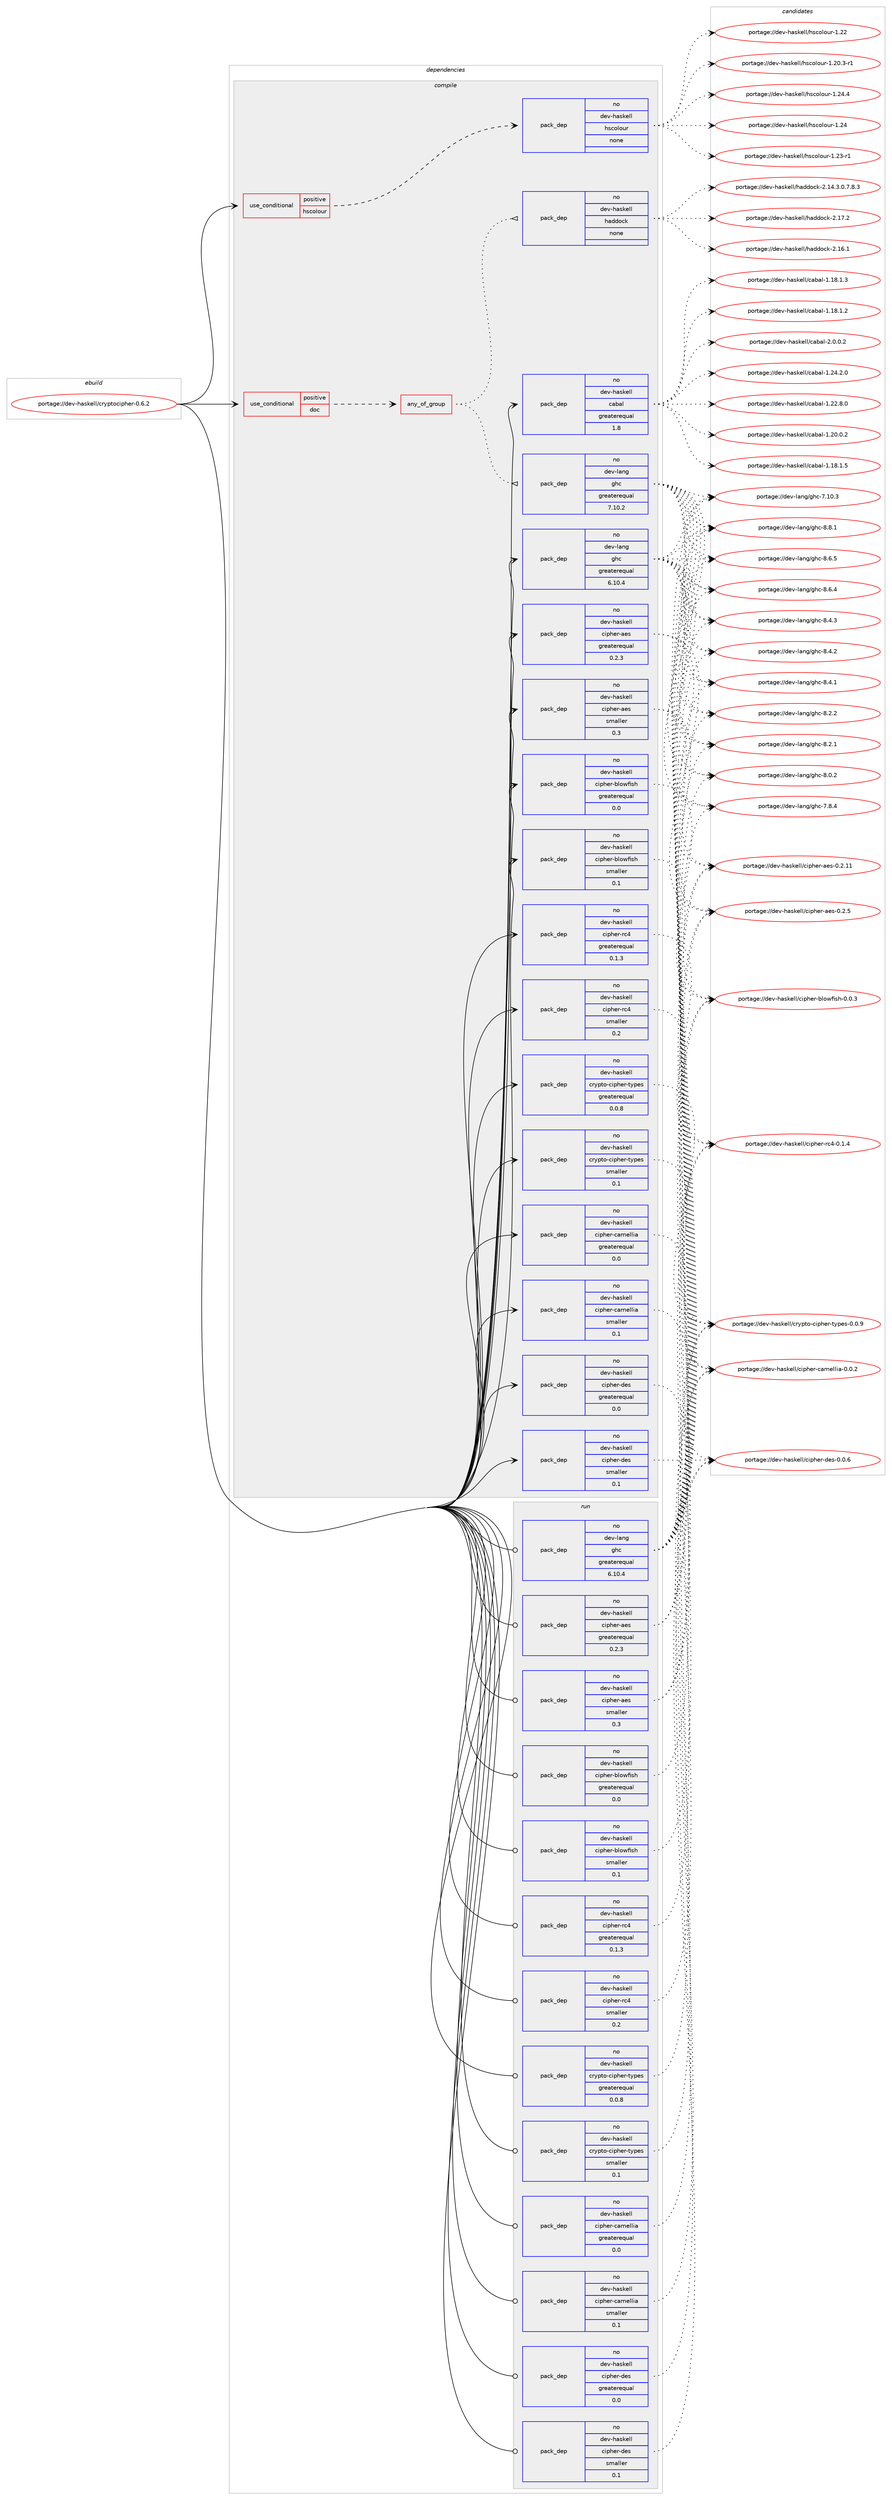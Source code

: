 digraph prolog {

# *************
# Graph options
# *************

newrank=true;
concentrate=true;
compound=true;
graph [rankdir=LR,fontname=Helvetica,fontsize=10,ranksep=1.5];#, ranksep=2.5, nodesep=0.2];
edge  [arrowhead=vee];
node  [fontname=Helvetica,fontsize=10];

# **********
# The ebuild
# **********

subgraph cluster_leftcol {
color=gray;
label=<<i>ebuild</i>>;
id [label="portage://dev-haskell/cryptocipher-0.6.2", color=red, width=4, href="../dev-haskell/cryptocipher-0.6.2.svg"];
}

# ****************
# The dependencies
# ****************

subgraph cluster_midcol {
color=gray;
label=<<i>dependencies</i>>;
subgraph cluster_compile {
fillcolor="#eeeeee";
style=filled;
label=<<i>compile</i>>;
subgraph cond134357 {
dependency565859 [label=<<TABLE BORDER="0" CELLBORDER="1" CELLSPACING="0" CELLPADDING="4"><TR><TD ROWSPAN="3" CELLPADDING="10">use_conditional</TD></TR><TR><TD>positive</TD></TR><TR><TD>doc</TD></TR></TABLE>>, shape=none, color=red];
subgraph any6602 {
dependency565860 [label=<<TABLE BORDER="0" CELLBORDER="1" CELLSPACING="0" CELLPADDING="4"><TR><TD CELLPADDING="10">any_of_group</TD></TR></TABLE>>, shape=none, color=red];subgraph pack424663 {
dependency565861 [label=<<TABLE BORDER="0" CELLBORDER="1" CELLSPACING="0" CELLPADDING="4" WIDTH="220"><TR><TD ROWSPAN="6" CELLPADDING="30">pack_dep</TD></TR><TR><TD WIDTH="110">no</TD></TR><TR><TD>dev-haskell</TD></TR><TR><TD>haddock</TD></TR><TR><TD>none</TD></TR><TR><TD></TD></TR></TABLE>>, shape=none, color=blue];
}
dependency565860:e -> dependency565861:w [weight=20,style="dotted",arrowhead="oinv"];
subgraph pack424664 {
dependency565862 [label=<<TABLE BORDER="0" CELLBORDER="1" CELLSPACING="0" CELLPADDING="4" WIDTH="220"><TR><TD ROWSPAN="6" CELLPADDING="30">pack_dep</TD></TR><TR><TD WIDTH="110">no</TD></TR><TR><TD>dev-lang</TD></TR><TR><TD>ghc</TD></TR><TR><TD>greaterequal</TD></TR><TR><TD>7.10.2</TD></TR></TABLE>>, shape=none, color=blue];
}
dependency565860:e -> dependency565862:w [weight=20,style="dotted",arrowhead="oinv"];
}
dependency565859:e -> dependency565860:w [weight=20,style="dashed",arrowhead="vee"];
}
id:e -> dependency565859:w [weight=20,style="solid",arrowhead="vee"];
subgraph cond134358 {
dependency565863 [label=<<TABLE BORDER="0" CELLBORDER="1" CELLSPACING="0" CELLPADDING="4"><TR><TD ROWSPAN="3" CELLPADDING="10">use_conditional</TD></TR><TR><TD>positive</TD></TR><TR><TD>hscolour</TD></TR></TABLE>>, shape=none, color=red];
subgraph pack424665 {
dependency565864 [label=<<TABLE BORDER="0" CELLBORDER="1" CELLSPACING="0" CELLPADDING="4" WIDTH="220"><TR><TD ROWSPAN="6" CELLPADDING="30">pack_dep</TD></TR><TR><TD WIDTH="110">no</TD></TR><TR><TD>dev-haskell</TD></TR><TR><TD>hscolour</TD></TR><TR><TD>none</TD></TR><TR><TD></TD></TR></TABLE>>, shape=none, color=blue];
}
dependency565863:e -> dependency565864:w [weight=20,style="dashed",arrowhead="vee"];
}
id:e -> dependency565863:w [weight=20,style="solid",arrowhead="vee"];
subgraph pack424666 {
dependency565865 [label=<<TABLE BORDER="0" CELLBORDER="1" CELLSPACING="0" CELLPADDING="4" WIDTH="220"><TR><TD ROWSPAN="6" CELLPADDING="30">pack_dep</TD></TR><TR><TD WIDTH="110">no</TD></TR><TR><TD>dev-haskell</TD></TR><TR><TD>cabal</TD></TR><TR><TD>greaterequal</TD></TR><TR><TD>1.8</TD></TR></TABLE>>, shape=none, color=blue];
}
id:e -> dependency565865:w [weight=20,style="solid",arrowhead="vee"];
subgraph pack424667 {
dependency565866 [label=<<TABLE BORDER="0" CELLBORDER="1" CELLSPACING="0" CELLPADDING="4" WIDTH="220"><TR><TD ROWSPAN="6" CELLPADDING="30">pack_dep</TD></TR><TR><TD WIDTH="110">no</TD></TR><TR><TD>dev-haskell</TD></TR><TR><TD>cipher-aes</TD></TR><TR><TD>greaterequal</TD></TR><TR><TD>0.2.3</TD></TR></TABLE>>, shape=none, color=blue];
}
id:e -> dependency565866:w [weight=20,style="solid",arrowhead="vee"];
subgraph pack424668 {
dependency565867 [label=<<TABLE BORDER="0" CELLBORDER="1" CELLSPACING="0" CELLPADDING="4" WIDTH="220"><TR><TD ROWSPAN="6" CELLPADDING="30">pack_dep</TD></TR><TR><TD WIDTH="110">no</TD></TR><TR><TD>dev-haskell</TD></TR><TR><TD>cipher-aes</TD></TR><TR><TD>smaller</TD></TR><TR><TD>0.3</TD></TR></TABLE>>, shape=none, color=blue];
}
id:e -> dependency565867:w [weight=20,style="solid",arrowhead="vee"];
subgraph pack424669 {
dependency565868 [label=<<TABLE BORDER="0" CELLBORDER="1" CELLSPACING="0" CELLPADDING="4" WIDTH="220"><TR><TD ROWSPAN="6" CELLPADDING="30">pack_dep</TD></TR><TR><TD WIDTH="110">no</TD></TR><TR><TD>dev-haskell</TD></TR><TR><TD>cipher-blowfish</TD></TR><TR><TD>greaterequal</TD></TR><TR><TD>0.0</TD></TR></TABLE>>, shape=none, color=blue];
}
id:e -> dependency565868:w [weight=20,style="solid",arrowhead="vee"];
subgraph pack424670 {
dependency565869 [label=<<TABLE BORDER="0" CELLBORDER="1" CELLSPACING="0" CELLPADDING="4" WIDTH="220"><TR><TD ROWSPAN="6" CELLPADDING="30">pack_dep</TD></TR><TR><TD WIDTH="110">no</TD></TR><TR><TD>dev-haskell</TD></TR><TR><TD>cipher-blowfish</TD></TR><TR><TD>smaller</TD></TR><TR><TD>0.1</TD></TR></TABLE>>, shape=none, color=blue];
}
id:e -> dependency565869:w [weight=20,style="solid",arrowhead="vee"];
subgraph pack424671 {
dependency565870 [label=<<TABLE BORDER="0" CELLBORDER="1" CELLSPACING="0" CELLPADDING="4" WIDTH="220"><TR><TD ROWSPAN="6" CELLPADDING="30">pack_dep</TD></TR><TR><TD WIDTH="110">no</TD></TR><TR><TD>dev-haskell</TD></TR><TR><TD>cipher-camellia</TD></TR><TR><TD>greaterequal</TD></TR><TR><TD>0.0</TD></TR></TABLE>>, shape=none, color=blue];
}
id:e -> dependency565870:w [weight=20,style="solid",arrowhead="vee"];
subgraph pack424672 {
dependency565871 [label=<<TABLE BORDER="0" CELLBORDER="1" CELLSPACING="0" CELLPADDING="4" WIDTH="220"><TR><TD ROWSPAN="6" CELLPADDING="30">pack_dep</TD></TR><TR><TD WIDTH="110">no</TD></TR><TR><TD>dev-haskell</TD></TR><TR><TD>cipher-camellia</TD></TR><TR><TD>smaller</TD></TR><TR><TD>0.1</TD></TR></TABLE>>, shape=none, color=blue];
}
id:e -> dependency565871:w [weight=20,style="solid",arrowhead="vee"];
subgraph pack424673 {
dependency565872 [label=<<TABLE BORDER="0" CELLBORDER="1" CELLSPACING="0" CELLPADDING="4" WIDTH="220"><TR><TD ROWSPAN="6" CELLPADDING="30">pack_dep</TD></TR><TR><TD WIDTH="110">no</TD></TR><TR><TD>dev-haskell</TD></TR><TR><TD>cipher-des</TD></TR><TR><TD>greaterequal</TD></TR><TR><TD>0.0</TD></TR></TABLE>>, shape=none, color=blue];
}
id:e -> dependency565872:w [weight=20,style="solid",arrowhead="vee"];
subgraph pack424674 {
dependency565873 [label=<<TABLE BORDER="0" CELLBORDER="1" CELLSPACING="0" CELLPADDING="4" WIDTH="220"><TR><TD ROWSPAN="6" CELLPADDING="30">pack_dep</TD></TR><TR><TD WIDTH="110">no</TD></TR><TR><TD>dev-haskell</TD></TR><TR><TD>cipher-des</TD></TR><TR><TD>smaller</TD></TR><TR><TD>0.1</TD></TR></TABLE>>, shape=none, color=blue];
}
id:e -> dependency565873:w [weight=20,style="solid",arrowhead="vee"];
subgraph pack424675 {
dependency565874 [label=<<TABLE BORDER="0" CELLBORDER="1" CELLSPACING="0" CELLPADDING="4" WIDTH="220"><TR><TD ROWSPAN="6" CELLPADDING="30">pack_dep</TD></TR><TR><TD WIDTH="110">no</TD></TR><TR><TD>dev-haskell</TD></TR><TR><TD>cipher-rc4</TD></TR><TR><TD>greaterequal</TD></TR><TR><TD>0.1.3</TD></TR></TABLE>>, shape=none, color=blue];
}
id:e -> dependency565874:w [weight=20,style="solid",arrowhead="vee"];
subgraph pack424676 {
dependency565875 [label=<<TABLE BORDER="0" CELLBORDER="1" CELLSPACING="0" CELLPADDING="4" WIDTH="220"><TR><TD ROWSPAN="6" CELLPADDING="30">pack_dep</TD></TR><TR><TD WIDTH="110">no</TD></TR><TR><TD>dev-haskell</TD></TR><TR><TD>cipher-rc4</TD></TR><TR><TD>smaller</TD></TR><TR><TD>0.2</TD></TR></TABLE>>, shape=none, color=blue];
}
id:e -> dependency565875:w [weight=20,style="solid",arrowhead="vee"];
subgraph pack424677 {
dependency565876 [label=<<TABLE BORDER="0" CELLBORDER="1" CELLSPACING="0" CELLPADDING="4" WIDTH="220"><TR><TD ROWSPAN="6" CELLPADDING="30">pack_dep</TD></TR><TR><TD WIDTH="110">no</TD></TR><TR><TD>dev-haskell</TD></TR><TR><TD>crypto-cipher-types</TD></TR><TR><TD>greaterequal</TD></TR><TR><TD>0.0.8</TD></TR></TABLE>>, shape=none, color=blue];
}
id:e -> dependency565876:w [weight=20,style="solid",arrowhead="vee"];
subgraph pack424678 {
dependency565877 [label=<<TABLE BORDER="0" CELLBORDER="1" CELLSPACING="0" CELLPADDING="4" WIDTH="220"><TR><TD ROWSPAN="6" CELLPADDING="30">pack_dep</TD></TR><TR><TD WIDTH="110">no</TD></TR><TR><TD>dev-haskell</TD></TR><TR><TD>crypto-cipher-types</TD></TR><TR><TD>smaller</TD></TR><TR><TD>0.1</TD></TR></TABLE>>, shape=none, color=blue];
}
id:e -> dependency565877:w [weight=20,style="solid",arrowhead="vee"];
subgraph pack424679 {
dependency565878 [label=<<TABLE BORDER="0" CELLBORDER="1" CELLSPACING="0" CELLPADDING="4" WIDTH="220"><TR><TD ROWSPAN="6" CELLPADDING="30">pack_dep</TD></TR><TR><TD WIDTH="110">no</TD></TR><TR><TD>dev-lang</TD></TR><TR><TD>ghc</TD></TR><TR><TD>greaterequal</TD></TR><TR><TD>6.10.4</TD></TR></TABLE>>, shape=none, color=blue];
}
id:e -> dependency565878:w [weight=20,style="solid",arrowhead="vee"];
}
subgraph cluster_compileandrun {
fillcolor="#eeeeee";
style=filled;
label=<<i>compile and run</i>>;
}
subgraph cluster_run {
fillcolor="#eeeeee";
style=filled;
label=<<i>run</i>>;
subgraph pack424680 {
dependency565879 [label=<<TABLE BORDER="0" CELLBORDER="1" CELLSPACING="0" CELLPADDING="4" WIDTH="220"><TR><TD ROWSPAN="6" CELLPADDING="30">pack_dep</TD></TR><TR><TD WIDTH="110">no</TD></TR><TR><TD>dev-haskell</TD></TR><TR><TD>cipher-aes</TD></TR><TR><TD>greaterequal</TD></TR><TR><TD>0.2.3</TD></TR></TABLE>>, shape=none, color=blue];
}
id:e -> dependency565879:w [weight=20,style="solid",arrowhead="odot"];
subgraph pack424681 {
dependency565880 [label=<<TABLE BORDER="0" CELLBORDER="1" CELLSPACING="0" CELLPADDING="4" WIDTH="220"><TR><TD ROWSPAN="6" CELLPADDING="30">pack_dep</TD></TR><TR><TD WIDTH="110">no</TD></TR><TR><TD>dev-haskell</TD></TR><TR><TD>cipher-aes</TD></TR><TR><TD>smaller</TD></TR><TR><TD>0.3</TD></TR></TABLE>>, shape=none, color=blue];
}
id:e -> dependency565880:w [weight=20,style="solid",arrowhead="odot"];
subgraph pack424682 {
dependency565881 [label=<<TABLE BORDER="0" CELLBORDER="1" CELLSPACING="0" CELLPADDING="4" WIDTH="220"><TR><TD ROWSPAN="6" CELLPADDING="30">pack_dep</TD></TR><TR><TD WIDTH="110">no</TD></TR><TR><TD>dev-haskell</TD></TR><TR><TD>cipher-blowfish</TD></TR><TR><TD>greaterequal</TD></TR><TR><TD>0.0</TD></TR></TABLE>>, shape=none, color=blue];
}
id:e -> dependency565881:w [weight=20,style="solid",arrowhead="odot"];
subgraph pack424683 {
dependency565882 [label=<<TABLE BORDER="0" CELLBORDER="1" CELLSPACING="0" CELLPADDING="4" WIDTH="220"><TR><TD ROWSPAN="6" CELLPADDING="30">pack_dep</TD></TR><TR><TD WIDTH="110">no</TD></TR><TR><TD>dev-haskell</TD></TR><TR><TD>cipher-blowfish</TD></TR><TR><TD>smaller</TD></TR><TR><TD>0.1</TD></TR></TABLE>>, shape=none, color=blue];
}
id:e -> dependency565882:w [weight=20,style="solid",arrowhead="odot"];
subgraph pack424684 {
dependency565883 [label=<<TABLE BORDER="0" CELLBORDER="1" CELLSPACING="0" CELLPADDING="4" WIDTH="220"><TR><TD ROWSPAN="6" CELLPADDING="30">pack_dep</TD></TR><TR><TD WIDTH="110">no</TD></TR><TR><TD>dev-haskell</TD></TR><TR><TD>cipher-camellia</TD></TR><TR><TD>greaterequal</TD></TR><TR><TD>0.0</TD></TR></TABLE>>, shape=none, color=blue];
}
id:e -> dependency565883:w [weight=20,style="solid",arrowhead="odot"];
subgraph pack424685 {
dependency565884 [label=<<TABLE BORDER="0" CELLBORDER="1" CELLSPACING="0" CELLPADDING="4" WIDTH="220"><TR><TD ROWSPAN="6" CELLPADDING="30">pack_dep</TD></TR><TR><TD WIDTH="110">no</TD></TR><TR><TD>dev-haskell</TD></TR><TR><TD>cipher-camellia</TD></TR><TR><TD>smaller</TD></TR><TR><TD>0.1</TD></TR></TABLE>>, shape=none, color=blue];
}
id:e -> dependency565884:w [weight=20,style="solid",arrowhead="odot"];
subgraph pack424686 {
dependency565885 [label=<<TABLE BORDER="0" CELLBORDER="1" CELLSPACING="0" CELLPADDING="4" WIDTH="220"><TR><TD ROWSPAN="6" CELLPADDING="30">pack_dep</TD></TR><TR><TD WIDTH="110">no</TD></TR><TR><TD>dev-haskell</TD></TR><TR><TD>cipher-des</TD></TR><TR><TD>greaterequal</TD></TR><TR><TD>0.0</TD></TR></TABLE>>, shape=none, color=blue];
}
id:e -> dependency565885:w [weight=20,style="solid",arrowhead="odot"];
subgraph pack424687 {
dependency565886 [label=<<TABLE BORDER="0" CELLBORDER="1" CELLSPACING="0" CELLPADDING="4" WIDTH="220"><TR><TD ROWSPAN="6" CELLPADDING="30">pack_dep</TD></TR><TR><TD WIDTH="110">no</TD></TR><TR><TD>dev-haskell</TD></TR><TR><TD>cipher-des</TD></TR><TR><TD>smaller</TD></TR><TR><TD>0.1</TD></TR></TABLE>>, shape=none, color=blue];
}
id:e -> dependency565886:w [weight=20,style="solid",arrowhead="odot"];
subgraph pack424688 {
dependency565887 [label=<<TABLE BORDER="0" CELLBORDER="1" CELLSPACING="0" CELLPADDING="4" WIDTH="220"><TR><TD ROWSPAN="6" CELLPADDING="30">pack_dep</TD></TR><TR><TD WIDTH="110">no</TD></TR><TR><TD>dev-haskell</TD></TR><TR><TD>cipher-rc4</TD></TR><TR><TD>greaterequal</TD></TR><TR><TD>0.1.3</TD></TR></TABLE>>, shape=none, color=blue];
}
id:e -> dependency565887:w [weight=20,style="solid",arrowhead="odot"];
subgraph pack424689 {
dependency565888 [label=<<TABLE BORDER="0" CELLBORDER="1" CELLSPACING="0" CELLPADDING="4" WIDTH="220"><TR><TD ROWSPAN="6" CELLPADDING="30">pack_dep</TD></TR><TR><TD WIDTH="110">no</TD></TR><TR><TD>dev-haskell</TD></TR><TR><TD>cipher-rc4</TD></TR><TR><TD>smaller</TD></TR><TR><TD>0.2</TD></TR></TABLE>>, shape=none, color=blue];
}
id:e -> dependency565888:w [weight=20,style="solid",arrowhead="odot"];
subgraph pack424690 {
dependency565889 [label=<<TABLE BORDER="0" CELLBORDER="1" CELLSPACING="0" CELLPADDING="4" WIDTH="220"><TR><TD ROWSPAN="6" CELLPADDING="30">pack_dep</TD></TR><TR><TD WIDTH="110">no</TD></TR><TR><TD>dev-haskell</TD></TR><TR><TD>crypto-cipher-types</TD></TR><TR><TD>greaterequal</TD></TR><TR><TD>0.0.8</TD></TR></TABLE>>, shape=none, color=blue];
}
id:e -> dependency565889:w [weight=20,style="solid",arrowhead="odot"];
subgraph pack424691 {
dependency565890 [label=<<TABLE BORDER="0" CELLBORDER="1" CELLSPACING="0" CELLPADDING="4" WIDTH="220"><TR><TD ROWSPAN="6" CELLPADDING="30">pack_dep</TD></TR><TR><TD WIDTH="110">no</TD></TR><TR><TD>dev-haskell</TD></TR><TR><TD>crypto-cipher-types</TD></TR><TR><TD>smaller</TD></TR><TR><TD>0.1</TD></TR></TABLE>>, shape=none, color=blue];
}
id:e -> dependency565890:w [weight=20,style="solid",arrowhead="odot"];
subgraph pack424692 {
dependency565891 [label=<<TABLE BORDER="0" CELLBORDER="1" CELLSPACING="0" CELLPADDING="4" WIDTH="220"><TR><TD ROWSPAN="6" CELLPADDING="30">pack_dep</TD></TR><TR><TD WIDTH="110">no</TD></TR><TR><TD>dev-lang</TD></TR><TR><TD>ghc</TD></TR><TR><TD>greaterequal</TD></TR><TR><TD>6.10.4</TD></TR></TABLE>>, shape=none, color=blue];
}
id:e -> dependency565891:w [weight=20,style="solid",arrowhead="odot"];
}
}

# **************
# The candidates
# **************

subgraph cluster_choices {
rank=same;
color=gray;
label=<<i>candidates</i>>;

subgraph choice424663 {
color=black;
nodesep=1;
choice100101118451049711510710110810847104971001001119910745504649554650 [label="portage://dev-haskell/haddock-2.17.2", color=red, width=4,href="../dev-haskell/haddock-2.17.2.svg"];
choice100101118451049711510710110810847104971001001119910745504649544649 [label="portage://dev-haskell/haddock-2.16.1", color=red, width=4,href="../dev-haskell/haddock-2.16.1.svg"];
choice1001011184510497115107101108108471049710010011199107455046495246514648465546564651 [label="portage://dev-haskell/haddock-2.14.3.0.7.8.3", color=red, width=4,href="../dev-haskell/haddock-2.14.3.0.7.8.3.svg"];
dependency565861:e -> choice100101118451049711510710110810847104971001001119910745504649554650:w [style=dotted,weight="100"];
dependency565861:e -> choice100101118451049711510710110810847104971001001119910745504649544649:w [style=dotted,weight="100"];
dependency565861:e -> choice1001011184510497115107101108108471049710010011199107455046495246514648465546564651:w [style=dotted,weight="100"];
}
subgraph choice424664 {
color=black;
nodesep=1;
choice10010111845108971101034710310499455646564649 [label="portage://dev-lang/ghc-8.8.1", color=red, width=4,href="../dev-lang/ghc-8.8.1.svg"];
choice10010111845108971101034710310499455646544653 [label="portage://dev-lang/ghc-8.6.5", color=red, width=4,href="../dev-lang/ghc-8.6.5.svg"];
choice10010111845108971101034710310499455646544652 [label="portage://dev-lang/ghc-8.6.4", color=red, width=4,href="../dev-lang/ghc-8.6.4.svg"];
choice10010111845108971101034710310499455646524651 [label="portage://dev-lang/ghc-8.4.3", color=red, width=4,href="../dev-lang/ghc-8.4.3.svg"];
choice10010111845108971101034710310499455646524650 [label="portage://dev-lang/ghc-8.4.2", color=red, width=4,href="../dev-lang/ghc-8.4.2.svg"];
choice10010111845108971101034710310499455646524649 [label="portage://dev-lang/ghc-8.4.1", color=red, width=4,href="../dev-lang/ghc-8.4.1.svg"];
choice10010111845108971101034710310499455646504650 [label="portage://dev-lang/ghc-8.2.2", color=red, width=4,href="../dev-lang/ghc-8.2.2.svg"];
choice10010111845108971101034710310499455646504649 [label="portage://dev-lang/ghc-8.2.1", color=red, width=4,href="../dev-lang/ghc-8.2.1.svg"];
choice10010111845108971101034710310499455646484650 [label="portage://dev-lang/ghc-8.0.2", color=red, width=4,href="../dev-lang/ghc-8.0.2.svg"];
choice10010111845108971101034710310499455546564652 [label="portage://dev-lang/ghc-7.8.4", color=red, width=4,href="../dev-lang/ghc-7.8.4.svg"];
choice1001011184510897110103471031049945554649484651 [label="portage://dev-lang/ghc-7.10.3", color=red, width=4,href="../dev-lang/ghc-7.10.3.svg"];
dependency565862:e -> choice10010111845108971101034710310499455646564649:w [style=dotted,weight="100"];
dependency565862:e -> choice10010111845108971101034710310499455646544653:w [style=dotted,weight="100"];
dependency565862:e -> choice10010111845108971101034710310499455646544652:w [style=dotted,weight="100"];
dependency565862:e -> choice10010111845108971101034710310499455646524651:w [style=dotted,weight="100"];
dependency565862:e -> choice10010111845108971101034710310499455646524650:w [style=dotted,weight="100"];
dependency565862:e -> choice10010111845108971101034710310499455646524649:w [style=dotted,weight="100"];
dependency565862:e -> choice10010111845108971101034710310499455646504650:w [style=dotted,weight="100"];
dependency565862:e -> choice10010111845108971101034710310499455646504649:w [style=dotted,weight="100"];
dependency565862:e -> choice10010111845108971101034710310499455646484650:w [style=dotted,weight="100"];
dependency565862:e -> choice10010111845108971101034710310499455546564652:w [style=dotted,weight="100"];
dependency565862:e -> choice1001011184510897110103471031049945554649484651:w [style=dotted,weight="100"];
}
subgraph choice424665 {
color=black;
nodesep=1;
choice1001011184510497115107101108108471041159911110811111711445494650524652 [label="portage://dev-haskell/hscolour-1.24.4", color=red, width=4,href="../dev-haskell/hscolour-1.24.4.svg"];
choice100101118451049711510710110810847104115991111081111171144549465052 [label="portage://dev-haskell/hscolour-1.24", color=red, width=4,href="../dev-haskell/hscolour-1.24.svg"];
choice1001011184510497115107101108108471041159911110811111711445494650514511449 [label="portage://dev-haskell/hscolour-1.23-r1", color=red, width=4,href="../dev-haskell/hscolour-1.23-r1.svg"];
choice100101118451049711510710110810847104115991111081111171144549465050 [label="portage://dev-haskell/hscolour-1.22", color=red, width=4,href="../dev-haskell/hscolour-1.22.svg"];
choice10010111845104971151071011081084710411599111108111117114454946504846514511449 [label="portage://dev-haskell/hscolour-1.20.3-r1", color=red, width=4,href="../dev-haskell/hscolour-1.20.3-r1.svg"];
dependency565864:e -> choice1001011184510497115107101108108471041159911110811111711445494650524652:w [style=dotted,weight="100"];
dependency565864:e -> choice100101118451049711510710110810847104115991111081111171144549465052:w [style=dotted,weight="100"];
dependency565864:e -> choice1001011184510497115107101108108471041159911110811111711445494650514511449:w [style=dotted,weight="100"];
dependency565864:e -> choice100101118451049711510710110810847104115991111081111171144549465050:w [style=dotted,weight="100"];
dependency565864:e -> choice10010111845104971151071011081084710411599111108111117114454946504846514511449:w [style=dotted,weight="100"];
}
subgraph choice424666 {
color=black;
nodesep=1;
choice100101118451049711510710110810847999798971084550464846484650 [label="portage://dev-haskell/cabal-2.0.0.2", color=red, width=4,href="../dev-haskell/cabal-2.0.0.2.svg"];
choice10010111845104971151071011081084799979897108454946505246504648 [label="portage://dev-haskell/cabal-1.24.2.0", color=red, width=4,href="../dev-haskell/cabal-1.24.2.0.svg"];
choice10010111845104971151071011081084799979897108454946505046564648 [label="portage://dev-haskell/cabal-1.22.8.0", color=red, width=4,href="../dev-haskell/cabal-1.22.8.0.svg"];
choice10010111845104971151071011081084799979897108454946504846484650 [label="portage://dev-haskell/cabal-1.20.0.2", color=red, width=4,href="../dev-haskell/cabal-1.20.0.2.svg"];
choice10010111845104971151071011081084799979897108454946495646494653 [label="portage://dev-haskell/cabal-1.18.1.5", color=red, width=4,href="../dev-haskell/cabal-1.18.1.5.svg"];
choice10010111845104971151071011081084799979897108454946495646494651 [label="portage://dev-haskell/cabal-1.18.1.3", color=red, width=4,href="../dev-haskell/cabal-1.18.1.3.svg"];
choice10010111845104971151071011081084799979897108454946495646494650 [label="portage://dev-haskell/cabal-1.18.1.2", color=red, width=4,href="../dev-haskell/cabal-1.18.1.2.svg"];
dependency565865:e -> choice100101118451049711510710110810847999798971084550464846484650:w [style=dotted,weight="100"];
dependency565865:e -> choice10010111845104971151071011081084799979897108454946505246504648:w [style=dotted,weight="100"];
dependency565865:e -> choice10010111845104971151071011081084799979897108454946505046564648:w [style=dotted,weight="100"];
dependency565865:e -> choice10010111845104971151071011081084799979897108454946504846484650:w [style=dotted,weight="100"];
dependency565865:e -> choice10010111845104971151071011081084799979897108454946495646494653:w [style=dotted,weight="100"];
dependency565865:e -> choice10010111845104971151071011081084799979897108454946495646494651:w [style=dotted,weight="100"];
dependency565865:e -> choice10010111845104971151071011081084799979897108454946495646494650:w [style=dotted,weight="100"];
}
subgraph choice424667 {
color=black;
nodesep=1;
choice100101118451049711510710110810847991051121041011144597101115454846504653 [label="portage://dev-haskell/cipher-aes-0.2.5", color=red, width=4,href="../dev-haskell/cipher-aes-0.2.5.svg"];
choice10010111845104971151071011081084799105112104101114459710111545484650464949 [label="portage://dev-haskell/cipher-aes-0.2.11", color=red, width=4,href="../dev-haskell/cipher-aes-0.2.11.svg"];
dependency565866:e -> choice100101118451049711510710110810847991051121041011144597101115454846504653:w [style=dotted,weight="100"];
dependency565866:e -> choice10010111845104971151071011081084799105112104101114459710111545484650464949:w [style=dotted,weight="100"];
}
subgraph choice424668 {
color=black;
nodesep=1;
choice100101118451049711510710110810847991051121041011144597101115454846504653 [label="portage://dev-haskell/cipher-aes-0.2.5", color=red, width=4,href="../dev-haskell/cipher-aes-0.2.5.svg"];
choice10010111845104971151071011081084799105112104101114459710111545484650464949 [label="portage://dev-haskell/cipher-aes-0.2.11", color=red, width=4,href="../dev-haskell/cipher-aes-0.2.11.svg"];
dependency565867:e -> choice100101118451049711510710110810847991051121041011144597101115454846504653:w [style=dotted,weight="100"];
dependency565867:e -> choice10010111845104971151071011081084799105112104101114459710111545484650464949:w [style=dotted,weight="100"];
}
subgraph choice424669 {
color=black;
nodesep=1;
choice100101118451049711510710110810847991051121041011144598108111119102105115104454846484651 [label="portage://dev-haskell/cipher-blowfish-0.0.3", color=red, width=4,href="../dev-haskell/cipher-blowfish-0.0.3.svg"];
dependency565868:e -> choice100101118451049711510710110810847991051121041011144598108111119102105115104454846484651:w [style=dotted,weight="100"];
}
subgraph choice424670 {
color=black;
nodesep=1;
choice100101118451049711510710110810847991051121041011144598108111119102105115104454846484651 [label="portage://dev-haskell/cipher-blowfish-0.0.3", color=red, width=4,href="../dev-haskell/cipher-blowfish-0.0.3.svg"];
dependency565869:e -> choice100101118451049711510710110810847991051121041011144598108111119102105115104454846484651:w [style=dotted,weight="100"];
}
subgraph choice424671 {
color=black;
nodesep=1;
choice1001011184510497115107101108108479910511210410111445999710910110810810597454846484650 [label="portage://dev-haskell/cipher-camellia-0.0.2", color=red, width=4,href="../dev-haskell/cipher-camellia-0.0.2.svg"];
dependency565870:e -> choice1001011184510497115107101108108479910511210410111445999710910110810810597454846484650:w [style=dotted,weight="100"];
}
subgraph choice424672 {
color=black;
nodesep=1;
choice1001011184510497115107101108108479910511210410111445999710910110810810597454846484650 [label="portage://dev-haskell/cipher-camellia-0.0.2", color=red, width=4,href="../dev-haskell/cipher-camellia-0.0.2.svg"];
dependency565871:e -> choice1001011184510497115107101108108479910511210410111445999710910110810810597454846484650:w [style=dotted,weight="100"];
}
subgraph choice424673 {
color=black;
nodesep=1;
choice1001011184510497115107101108108479910511210410111445100101115454846484654 [label="portage://dev-haskell/cipher-des-0.0.6", color=red, width=4,href="../dev-haskell/cipher-des-0.0.6.svg"];
dependency565872:e -> choice1001011184510497115107101108108479910511210410111445100101115454846484654:w [style=dotted,weight="100"];
}
subgraph choice424674 {
color=black;
nodesep=1;
choice1001011184510497115107101108108479910511210410111445100101115454846484654 [label="portage://dev-haskell/cipher-des-0.0.6", color=red, width=4,href="../dev-haskell/cipher-des-0.0.6.svg"];
dependency565873:e -> choice1001011184510497115107101108108479910511210410111445100101115454846484654:w [style=dotted,weight="100"];
}
subgraph choice424675 {
color=black;
nodesep=1;
choice10010111845104971151071011081084799105112104101114451149952454846494652 [label="portage://dev-haskell/cipher-rc4-0.1.4", color=red, width=4,href="../dev-haskell/cipher-rc4-0.1.4.svg"];
dependency565874:e -> choice10010111845104971151071011081084799105112104101114451149952454846494652:w [style=dotted,weight="100"];
}
subgraph choice424676 {
color=black;
nodesep=1;
choice10010111845104971151071011081084799105112104101114451149952454846494652 [label="portage://dev-haskell/cipher-rc4-0.1.4", color=red, width=4,href="../dev-haskell/cipher-rc4-0.1.4.svg"];
dependency565875:e -> choice10010111845104971151071011081084799105112104101114451149952454846494652:w [style=dotted,weight="100"];
}
subgraph choice424677 {
color=black;
nodesep=1;
choice10010111845104971151071011081084799114121112116111459910511210410111445116121112101115454846484657 [label="portage://dev-haskell/crypto-cipher-types-0.0.9", color=red, width=4,href="../dev-haskell/crypto-cipher-types-0.0.9.svg"];
dependency565876:e -> choice10010111845104971151071011081084799114121112116111459910511210410111445116121112101115454846484657:w [style=dotted,weight="100"];
}
subgraph choice424678 {
color=black;
nodesep=1;
choice10010111845104971151071011081084799114121112116111459910511210410111445116121112101115454846484657 [label="portage://dev-haskell/crypto-cipher-types-0.0.9", color=red, width=4,href="../dev-haskell/crypto-cipher-types-0.0.9.svg"];
dependency565877:e -> choice10010111845104971151071011081084799114121112116111459910511210410111445116121112101115454846484657:w [style=dotted,weight="100"];
}
subgraph choice424679 {
color=black;
nodesep=1;
choice10010111845108971101034710310499455646564649 [label="portage://dev-lang/ghc-8.8.1", color=red, width=4,href="../dev-lang/ghc-8.8.1.svg"];
choice10010111845108971101034710310499455646544653 [label="portage://dev-lang/ghc-8.6.5", color=red, width=4,href="../dev-lang/ghc-8.6.5.svg"];
choice10010111845108971101034710310499455646544652 [label="portage://dev-lang/ghc-8.6.4", color=red, width=4,href="../dev-lang/ghc-8.6.4.svg"];
choice10010111845108971101034710310499455646524651 [label="portage://dev-lang/ghc-8.4.3", color=red, width=4,href="../dev-lang/ghc-8.4.3.svg"];
choice10010111845108971101034710310499455646524650 [label="portage://dev-lang/ghc-8.4.2", color=red, width=4,href="../dev-lang/ghc-8.4.2.svg"];
choice10010111845108971101034710310499455646524649 [label="portage://dev-lang/ghc-8.4.1", color=red, width=4,href="../dev-lang/ghc-8.4.1.svg"];
choice10010111845108971101034710310499455646504650 [label="portage://dev-lang/ghc-8.2.2", color=red, width=4,href="../dev-lang/ghc-8.2.2.svg"];
choice10010111845108971101034710310499455646504649 [label="portage://dev-lang/ghc-8.2.1", color=red, width=4,href="../dev-lang/ghc-8.2.1.svg"];
choice10010111845108971101034710310499455646484650 [label="portage://dev-lang/ghc-8.0.2", color=red, width=4,href="../dev-lang/ghc-8.0.2.svg"];
choice10010111845108971101034710310499455546564652 [label="portage://dev-lang/ghc-7.8.4", color=red, width=4,href="../dev-lang/ghc-7.8.4.svg"];
choice1001011184510897110103471031049945554649484651 [label="portage://dev-lang/ghc-7.10.3", color=red, width=4,href="../dev-lang/ghc-7.10.3.svg"];
dependency565878:e -> choice10010111845108971101034710310499455646564649:w [style=dotted,weight="100"];
dependency565878:e -> choice10010111845108971101034710310499455646544653:w [style=dotted,weight="100"];
dependency565878:e -> choice10010111845108971101034710310499455646544652:w [style=dotted,weight="100"];
dependency565878:e -> choice10010111845108971101034710310499455646524651:w [style=dotted,weight="100"];
dependency565878:e -> choice10010111845108971101034710310499455646524650:w [style=dotted,weight="100"];
dependency565878:e -> choice10010111845108971101034710310499455646524649:w [style=dotted,weight="100"];
dependency565878:e -> choice10010111845108971101034710310499455646504650:w [style=dotted,weight="100"];
dependency565878:e -> choice10010111845108971101034710310499455646504649:w [style=dotted,weight="100"];
dependency565878:e -> choice10010111845108971101034710310499455646484650:w [style=dotted,weight="100"];
dependency565878:e -> choice10010111845108971101034710310499455546564652:w [style=dotted,weight="100"];
dependency565878:e -> choice1001011184510897110103471031049945554649484651:w [style=dotted,weight="100"];
}
subgraph choice424680 {
color=black;
nodesep=1;
choice100101118451049711510710110810847991051121041011144597101115454846504653 [label="portage://dev-haskell/cipher-aes-0.2.5", color=red, width=4,href="../dev-haskell/cipher-aes-0.2.5.svg"];
choice10010111845104971151071011081084799105112104101114459710111545484650464949 [label="portage://dev-haskell/cipher-aes-0.2.11", color=red, width=4,href="../dev-haskell/cipher-aes-0.2.11.svg"];
dependency565879:e -> choice100101118451049711510710110810847991051121041011144597101115454846504653:w [style=dotted,weight="100"];
dependency565879:e -> choice10010111845104971151071011081084799105112104101114459710111545484650464949:w [style=dotted,weight="100"];
}
subgraph choice424681 {
color=black;
nodesep=1;
choice100101118451049711510710110810847991051121041011144597101115454846504653 [label="portage://dev-haskell/cipher-aes-0.2.5", color=red, width=4,href="../dev-haskell/cipher-aes-0.2.5.svg"];
choice10010111845104971151071011081084799105112104101114459710111545484650464949 [label="portage://dev-haskell/cipher-aes-0.2.11", color=red, width=4,href="../dev-haskell/cipher-aes-0.2.11.svg"];
dependency565880:e -> choice100101118451049711510710110810847991051121041011144597101115454846504653:w [style=dotted,weight="100"];
dependency565880:e -> choice10010111845104971151071011081084799105112104101114459710111545484650464949:w [style=dotted,weight="100"];
}
subgraph choice424682 {
color=black;
nodesep=1;
choice100101118451049711510710110810847991051121041011144598108111119102105115104454846484651 [label="portage://dev-haskell/cipher-blowfish-0.0.3", color=red, width=4,href="../dev-haskell/cipher-blowfish-0.0.3.svg"];
dependency565881:e -> choice100101118451049711510710110810847991051121041011144598108111119102105115104454846484651:w [style=dotted,weight="100"];
}
subgraph choice424683 {
color=black;
nodesep=1;
choice100101118451049711510710110810847991051121041011144598108111119102105115104454846484651 [label="portage://dev-haskell/cipher-blowfish-0.0.3", color=red, width=4,href="../dev-haskell/cipher-blowfish-0.0.3.svg"];
dependency565882:e -> choice100101118451049711510710110810847991051121041011144598108111119102105115104454846484651:w [style=dotted,weight="100"];
}
subgraph choice424684 {
color=black;
nodesep=1;
choice1001011184510497115107101108108479910511210410111445999710910110810810597454846484650 [label="portage://dev-haskell/cipher-camellia-0.0.2", color=red, width=4,href="../dev-haskell/cipher-camellia-0.0.2.svg"];
dependency565883:e -> choice1001011184510497115107101108108479910511210410111445999710910110810810597454846484650:w [style=dotted,weight="100"];
}
subgraph choice424685 {
color=black;
nodesep=1;
choice1001011184510497115107101108108479910511210410111445999710910110810810597454846484650 [label="portage://dev-haskell/cipher-camellia-0.0.2", color=red, width=4,href="../dev-haskell/cipher-camellia-0.0.2.svg"];
dependency565884:e -> choice1001011184510497115107101108108479910511210410111445999710910110810810597454846484650:w [style=dotted,weight="100"];
}
subgraph choice424686 {
color=black;
nodesep=1;
choice1001011184510497115107101108108479910511210410111445100101115454846484654 [label="portage://dev-haskell/cipher-des-0.0.6", color=red, width=4,href="../dev-haskell/cipher-des-0.0.6.svg"];
dependency565885:e -> choice1001011184510497115107101108108479910511210410111445100101115454846484654:w [style=dotted,weight="100"];
}
subgraph choice424687 {
color=black;
nodesep=1;
choice1001011184510497115107101108108479910511210410111445100101115454846484654 [label="portage://dev-haskell/cipher-des-0.0.6", color=red, width=4,href="../dev-haskell/cipher-des-0.0.6.svg"];
dependency565886:e -> choice1001011184510497115107101108108479910511210410111445100101115454846484654:w [style=dotted,weight="100"];
}
subgraph choice424688 {
color=black;
nodesep=1;
choice10010111845104971151071011081084799105112104101114451149952454846494652 [label="portage://dev-haskell/cipher-rc4-0.1.4", color=red, width=4,href="../dev-haskell/cipher-rc4-0.1.4.svg"];
dependency565887:e -> choice10010111845104971151071011081084799105112104101114451149952454846494652:w [style=dotted,weight="100"];
}
subgraph choice424689 {
color=black;
nodesep=1;
choice10010111845104971151071011081084799105112104101114451149952454846494652 [label="portage://dev-haskell/cipher-rc4-0.1.4", color=red, width=4,href="../dev-haskell/cipher-rc4-0.1.4.svg"];
dependency565888:e -> choice10010111845104971151071011081084799105112104101114451149952454846494652:w [style=dotted,weight="100"];
}
subgraph choice424690 {
color=black;
nodesep=1;
choice10010111845104971151071011081084799114121112116111459910511210410111445116121112101115454846484657 [label="portage://dev-haskell/crypto-cipher-types-0.0.9", color=red, width=4,href="../dev-haskell/crypto-cipher-types-0.0.9.svg"];
dependency565889:e -> choice10010111845104971151071011081084799114121112116111459910511210410111445116121112101115454846484657:w [style=dotted,weight="100"];
}
subgraph choice424691 {
color=black;
nodesep=1;
choice10010111845104971151071011081084799114121112116111459910511210410111445116121112101115454846484657 [label="portage://dev-haskell/crypto-cipher-types-0.0.9", color=red, width=4,href="../dev-haskell/crypto-cipher-types-0.0.9.svg"];
dependency565890:e -> choice10010111845104971151071011081084799114121112116111459910511210410111445116121112101115454846484657:w [style=dotted,weight="100"];
}
subgraph choice424692 {
color=black;
nodesep=1;
choice10010111845108971101034710310499455646564649 [label="portage://dev-lang/ghc-8.8.1", color=red, width=4,href="../dev-lang/ghc-8.8.1.svg"];
choice10010111845108971101034710310499455646544653 [label="portage://dev-lang/ghc-8.6.5", color=red, width=4,href="../dev-lang/ghc-8.6.5.svg"];
choice10010111845108971101034710310499455646544652 [label="portage://dev-lang/ghc-8.6.4", color=red, width=4,href="../dev-lang/ghc-8.6.4.svg"];
choice10010111845108971101034710310499455646524651 [label="portage://dev-lang/ghc-8.4.3", color=red, width=4,href="../dev-lang/ghc-8.4.3.svg"];
choice10010111845108971101034710310499455646524650 [label="portage://dev-lang/ghc-8.4.2", color=red, width=4,href="../dev-lang/ghc-8.4.2.svg"];
choice10010111845108971101034710310499455646524649 [label="portage://dev-lang/ghc-8.4.1", color=red, width=4,href="../dev-lang/ghc-8.4.1.svg"];
choice10010111845108971101034710310499455646504650 [label="portage://dev-lang/ghc-8.2.2", color=red, width=4,href="../dev-lang/ghc-8.2.2.svg"];
choice10010111845108971101034710310499455646504649 [label="portage://dev-lang/ghc-8.2.1", color=red, width=4,href="../dev-lang/ghc-8.2.1.svg"];
choice10010111845108971101034710310499455646484650 [label="portage://dev-lang/ghc-8.0.2", color=red, width=4,href="../dev-lang/ghc-8.0.2.svg"];
choice10010111845108971101034710310499455546564652 [label="portage://dev-lang/ghc-7.8.4", color=red, width=4,href="../dev-lang/ghc-7.8.4.svg"];
choice1001011184510897110103471031049945554649484651 [label="portage://dev-lang/ghc-7.10.3", color=red, width=4,href="../dev-lang/ghc-7.10.3.svg"];
dependency565891:e -> choice10010111845108971101034710310499455646564649:w [style=dotted,weight="100"];
dependency565891:e -> choice10010111845108971101034710310499455646544653:w [style=dotted,weight="100"];
dependency565891:e -> choice10010111845108971101034710310499455646544652:w [style=dotted,weight="100"];
dependency565891:e -> choice10010111845108971101034710310499455646524651:w [style=dotted,weight="100"];
dependency565891:e -> choice10010111845108971101034710310499455646524650:w [style=dotted,weight="100"];
dependency565891:e -> choice10010111845108971101034710310499455646524649:w [style=dotted,weight="100"];
dependency565891:e -> choice10010111845108971101034710310499455646504650:w [style=dotted,weight="100"];
dependency565891:e -> choice10010111845108971101034710310499455646504649:w [style=dotted,weight="100"];
dependency565891:e -> choice10010111845108971101034710310499455646484650:w [style=dotted,weight="100"];
dependency565891:e -> choice10010111845108971101034710310499455546564652:w [style=dotted,weight="100"];
dependency565891:e -> choice1001011184510897110103471031049945554649484651:w [style=dotted,weight="100"];
}
}

}
